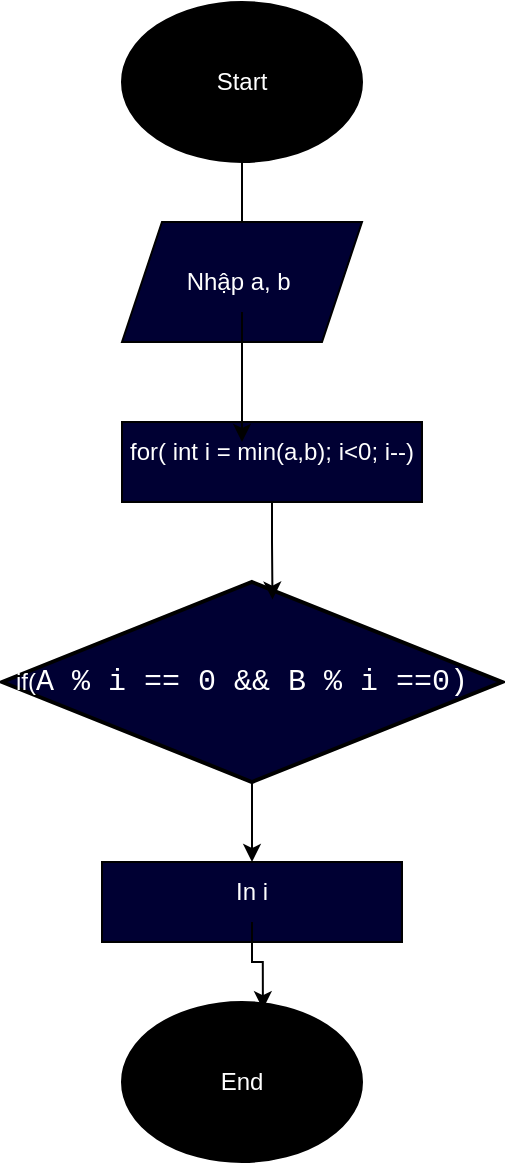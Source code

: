 <mxfile version="25.0.3">
  <diagram name="Page-1" id="ubqL9lIWW5M5NBGkmcGC">
    <mxGraphModel dx="1042" dy="535" grid="1" gridSize="10" guides="1" tooltips="1" connect="1" arrows="1" fold="1" page="1" pageScale="1" pageWidth="850" pageHeight="1100" math="0" shadow="0">
      <root>
        <mxCell id="0" />
        <mxCell id="1" parent="0" />
        <mxCell id="E1y7nbciRYTPnb4uHfA7-1" value="" style="ellipse;whiteSpace=wrap;html=1;fillColor=#000000;" vertex="1" parent="1">
          <mxGeometry x="190" width="120" height="80" as="geometry" />
        </mxCell>
        <mxCell id="E1y7nbciRYTPnb4uHfA7-2" value="Start" style="text;strokeColor=none;align=center;fillColor=none;html=1;verticalAlign=middle;whiteSpace=wrap;rounded=0;fontColor=#FFFFFF;" vertex="1" parent="1">
          <mxGeometry x="220" y="25" width="60" height="30" as="geometry" />
        </mxCell>
        <mxCell id="E1y7nbciRYTPnb4uHfA7-3" value="" style="ellipse;whiteSpace=wrap;html=1;fillColor=#000000;" vertex="1" parent="1">
          <mxGeometry x="190" y="500" width="120" height="80" as="geometry" />
        </mxCell>
        <mxCell id="E1y7nbciRYTPnb4uHfA7-4" value="End" style="text;strokeColor=none;align=center;fillColor=none;html=1;verticalAlign=middle;whiteSpace=wrap;rounded=0;fontColor=#FFFFFF;" vertex="1" parent="1">
          <mxGeometry x="220" y="525" width="60" height="30" as="geometry" />
        </mxCell>
        <mxCell id="E1y7nbciRYTPnb4uHfA7-5" value="" style="shape=parallelogram;perimeter=parallelogramPerimeter;whiteSpace=wrap;html=1;fixedSize=1;fontColor=#FFFFFF;fillColor=#000033;" vertex="1" parent="1">
          <mxGeometry x="190" y="110" width="120" height="60" as="geometry" />
        </mxCell>
        <mxCell id="E1y7nbciRYTPnb4uHfA7-6" value="Nhập a, b&amp;nbsp;" style="text;strokeColor=none;align=center;fillColor=none;html=1;verticalAlign=middle;whiteSpace=wrap;rounded=0;fontColor=#FFFFFF;" vertex="1" parent="1">
          <mxGeometry x="220" y="125" width="60" height="30" as="geometry" />
        </mxCell>
        <mxCell id="E1y7nbciRYTPnb4uHfA7-13" value="" style="rounded=0;whiteSpace=wrap;html=1;fillColor=#000033;" vertex="1" parent="1">
          <mxGeometry x="190" y="210" width="150" height="40" as="geometry" />
        </mxCell>
        <mxCell id="E1y7nbciRYTPnb4uHfA7-14" value="for( int i = min(a,b); i&amp;lt;0; i--)" style="text;strokeColor=none;align=center;fillColor=none;html=1;verticalAlign=middle;whiteSpace=wrap;rounded=0;fontColor=#FFFFFF;" vertex="1" parent="1">
          <mxGeometry x="190" y="210" width="150" height="30" as="geometry" />
        </mxCell>
        <mxCell id="E1y7nbciRYTPnb4uHfA7-22" style="edgeStyle=orthogonalEdgeStyle;rounded=0;orthogonalLoop=1;jettySize=auto;html=1;entryX=0.5;entryY=0;entryDx=0;entryDy=0;" edge="1" parent="1" source="E1y7nbciRYTPnb4uHfA7-15" target="E1y7nbciRYTPnb4uHfA7-18">
          <mxGeometry relative="1" as="geometry" />
        </mxCell>
        <mxCell id="E1y7nbciRYTPnb4uHfA7-15" value="" style="strokeWidth=2;html=1;shape=mxgraph.flowchart.decision;whiteSpace=wrap;fillColor=#000033;" vertex="1" parent="1">
          <mxGeometry x="130" y="290" width="250" height="100" as="geometry" />
        </mxCell>
        <mxCell id="E1y7nbciRYTPnb4uHfA7-16" value="if(&lt;code style=&quot;font-size: 15px; border-radius: 0px; background: transparent; padding: 0px; text-align: left; white-space: pre; font-family: Consolas, &amp;quot;Bitstream Vera Sans Mono&amp;quot;, &amp;quot;Courier New&amp;quot;, Courier, monospace !important; border: 0px !important; inset: auto !important; float: none !important; height: auto !important; line-height: 1.4em !important; margin: 0px !important; outline: 0px !important; overflow: visible !important; position: static !important; vertical-align: baseline !important; width: auto !important; box-sizing: content-box !important; min-height: auto !important;&quot; class=&quot;cpp plain&quot;&gt;A % i == 0 &amp;amp;&amp;amp; B % i ==0)&lt;/code&gt;" style="text;strokeColor=none;align=center;fillColor=none;html=1;verticalAlign=middle;whiteSpace=wrap;rounded=0;fontColor=#FFFFFF;" vertex="1" parent="1">
          <mxGeometry x="200" y="325" width="100" height="30" as="geometry" />
        </mxCell>
        <mxCell id="E1y7nbciRYTPnb4uHfA7-17" value="" style="rounded=0;whiteSpace=wrap;html=1;fillColor=#000033;" vertex="1" parent="1">
          <mxGeometry x="180" y="430" width="150" height="40" as="geometry" />
        </mxCell>
        <mxCell id="E1y7nbciRYTPnb4uHfA7-18" value="In i" style="text;strokeColor=none;align=center;fillColor=none;html=1;verticalAlign=middle;whiteSpace=wrap;rounded=0;fontColor=#FFFFFF;" vertex="1" parent="1">
          <mxGeometry x="180" y="430" width="150" height="30" as="geometry" />
        </mxCell>
        <mxCell id="E1y7nbciRYTPnb4uHfA7-19" value="" style="endArrow=none;html=1;rounded=0;entryX=0.5;entryY=1;entryDx=0;entryDy=0;" edge="1" parent="1" source="E1y7nbciRYTPnb4uHfA7-5" target="E1y7nbciRYTPnb4uHfA7-1">
          <mxGeometry width="50" height="50" relative="1" as="geometry">
            <mxPoint x="400" y="310" as="sourcePoint" />
            <mxPoint x="450" y="260" as="targetPoint" />
          </mxGeometry>
        </mxCell>
        <mxCell id="E1y7nbciRYTPnb4uHfA7-20" style="edgeStyle=orthogonalEdgeStyle;rounded=0;orthogonalLoop=1;jettySize=auto;html=1;entryX=0.4;entryY=0.333;entryDx=0;entryDy=0;entryPerimeter=0;" edge="1" parent="1" source="E1y7nbciRYTPnb4uHfA7-6" target="E1y7nbciRYTPnb4uHfA7-14">
          <mxGeometry relative="1" as="geometry" />
        </mxCell>
        <mxCell id="E1y7nbciRYTPnb4uHfA7-21" style="edgeStyle=orthogonalEdgeStyle;rounded=0;orthogonalLoop=1;jettySize=auto;html=1;entryX=0.541;entryY=0.088;entryDx=0;entryDy=0;entryPerimeter=0;" edge="1" parent="1" source="E1y7nbciRYTPnb4uHfA7-13" target="E1y7nbciRYTPnb4uHfA7-15">
          <mxGeometry relative="1" as="geometry" />
        </mxCell>
        <mxCell id="E1y7nbciRYTPnb4uHfA7-23" style="edgeStyle=orthogonalEdgeStyle;rounded=0;orthogonalLoop=1;jettySize=auto;html=1;entryX=0.587;entryY=0.045;entryDx=0;entryDy=0;entryPerimeter=0;" edge="1" parent="1" source="E1y7nbciRYTPnb4uHfA7-18" target="E1y7nbciRYTPnb4uHfA7-3">
          <mxGeometry relative="1" as="geometry" />
        </mxCell>
      </root>
    </mxGraphModel>
  </diagram>
</mxfile>
